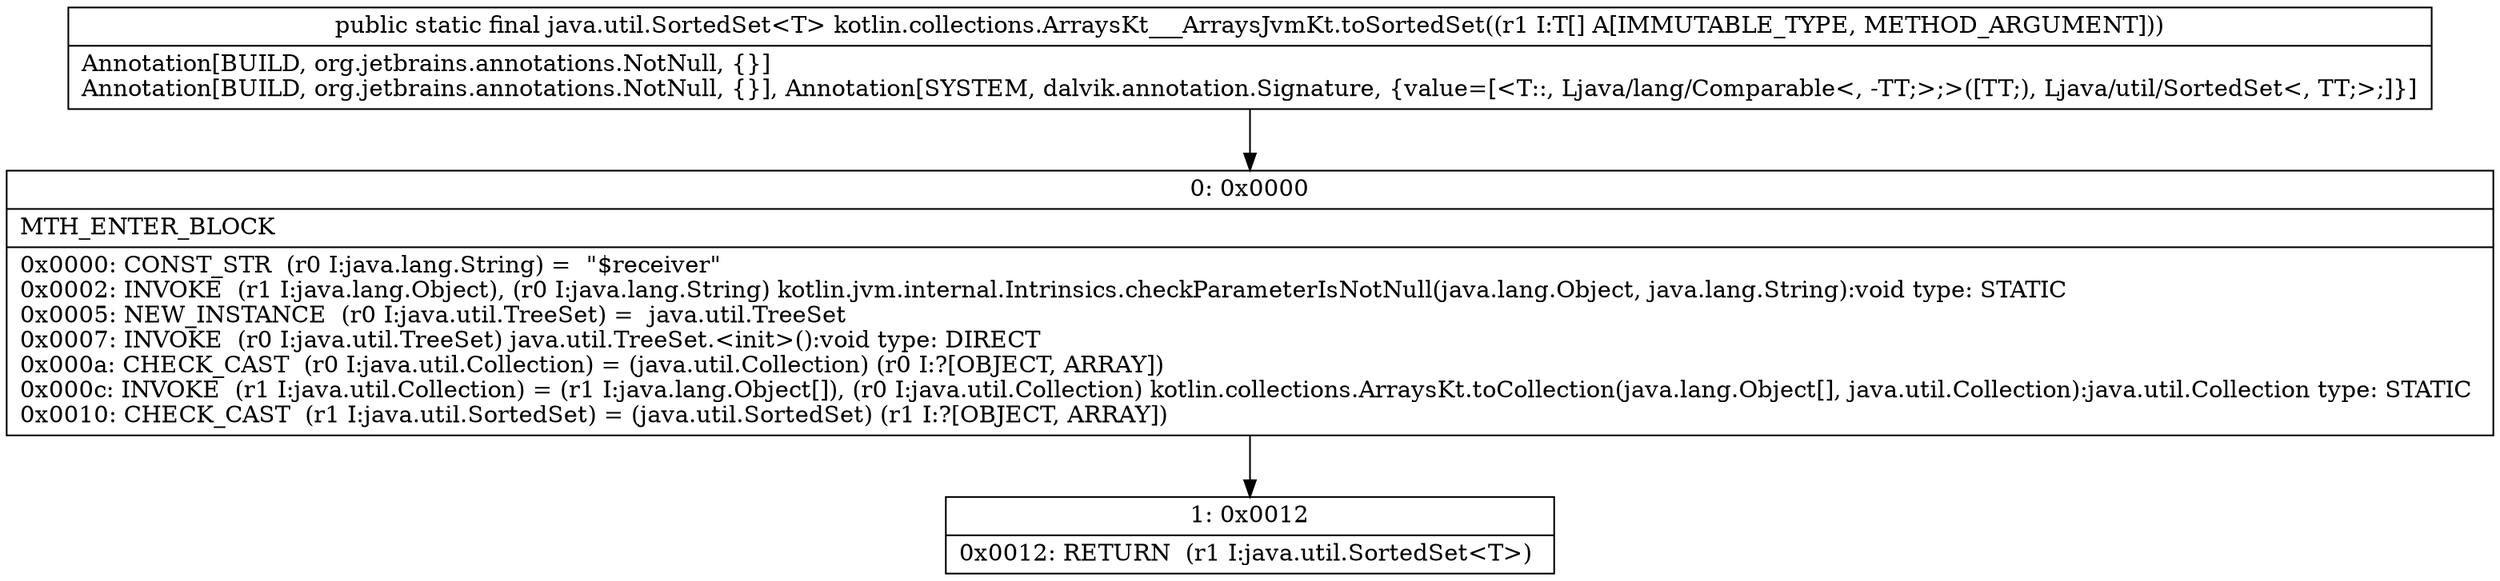digraph "CFG forkotlin.collections.ArraysKt___ArraysJvmKt.toSortedSet([Ljava\/lang\/Comparable;)Ljava\/util\/SortedSet;" {
Node_0 [shape=record,label="{0\:\ 0x0000|MTH_ENTER_BLOCK\l|0x0000: CONST_STR  (r0 I:java.lang.String) =  \"$receiver\" \l0x0002: INVOKE  (r1 I:java.lang.Object), (r0 I:java.lang.String) kotlin.jvm.internal.Intrinsics.checkParameterIsNotNull(java.lang.Object, java.lang.String):void type: STATIC \l0x0005: NEW_INSTANCE  (r0 I:java.util.TreeSet) =  java.util.TreeSet \l0x0007: INVOKE  (r0 I:java.util.TreeSet) java.util.TreeSet.\<init\>():void type: DIRECT \l0x000a: CHECK_CAST  (r0 I:java.util.Collection) = (java.util.Collection) (r0 I:?[OBJECT, ARRAY]) \l0x000c: INVOKE  (r1 I:java.util.Collection) = (r1 I:java.lang.Object[]), (r0 I:java.util.Collection) kotlin.collections.ArraysKt.toCollection(java.lang.Object[], java.util.Collection):java.util.Collection type: STATIC \l0x0010: CHECK_CAST  (r1 I:java.util.SortedSet) = (java.util.SortedSet) (r1 I:?[OBJECT, ARRAY]) \l}"];
Node_1 [shape=record,label="{1\:\ 0x0012|0x0012: RETURN  (r1 I:java.util.SortedSet\<T\>) \l}"];
MethodNode[shape=record,label="{public static final java.util.SortedSet\<T\> kotlin.collections.ArraysKt___ArraysJvmKt.toSortedSet((r1 I:T[] A[IMMUTABLE_TYPE, METHOD_ARGUMENT]))  | Annotation[BUILD, org.jetbrains.annotations.NotNull, \{\}]\lAnnotation[BUILD, org.jetbrains.annotations.NotNull, \{\}], Annotation[SYSTEM, dalvik.annotation.Signature, \{value=[\<T::, Ljava\/lang\/Comparable\<, \-TT;\>;\>([TT;), Ljava\/util\/SortedSet\<, TT;\>;]\}]\l}"];
MethodNode -> Node_0;
Node_0 -> Node_1;
}

